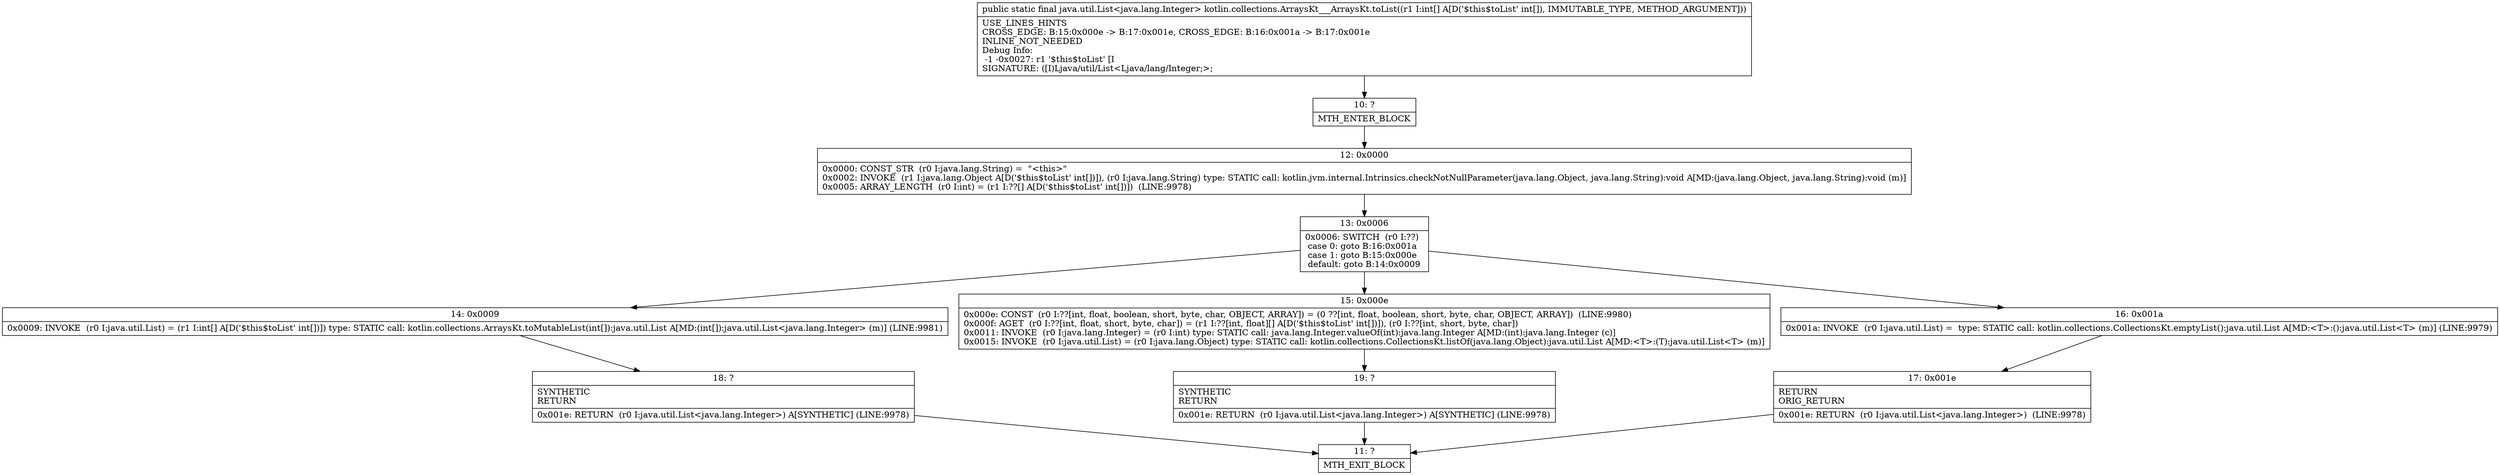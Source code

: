 digraph "CFG forkotlin.collections.ArraysKt___ArraysKt.toList([I)Ljava\/util\/List;" {
Node_10 [shape=record,label="{10\:\ ?|MTH_ENTER_BLOCK\l}"];
Node_12 [shape=record,label="{12\:\ 0x0000|0x0000: CONST_STR  (r0 I:java.lang.String) =  \"\<this\>\" \l0x0002: INVOKE  (r1 I:java.lang.Object A[D('$this$toList' int[])]), (r0 I:java.lang.String) type: STATIC call: kotlin.jvm.internal.Intrinsics.checkNotNullParameter(java.lang.Object, java.lang.String):void A[MD:(java.lang.Object, java.lang.String):void (m)]\l0x0005: ARRAY_LENGTH  (r0 I:int) = (r1 I:??[] A[D('$this$toList' int[])])  (LINE:9978)\l}"];
Node_13 [shape=record,label="{13\:\ 0x0006|0x0006: SWITCH  (r0 I:??)\l case 0: goto B:16:0x001a\l case 1: goto B:15:0x000e\l default: goto B:14:0x0009 \l}"];
Node_14 [shape=record,label="{14\:\ 0x0009|0x0009: INVOKE  (r0 I:java.util.List) = (r1 I:int[] A[D('$this$toList' int[])]) type: STATIC call: kotlin.collections.ArraysKt.toMutableList(int[]):java.util.List A[MD:(int[]):java.util.List\<java.lang.Integer\> (m)] (LINE:9981)\l}"];
Node_18 [shape=record,label="{18\:\ ?|SYNTHETIC\lRETURN\l|0x001e: RETURN  (r0 I:java.util.List\<java.lang.Integer\>) A[SYNTHETIC] (LINE:9978)\l}"];
Node_11 [shape=record,label="{11\:\ ?|MTH_EXIT_BLOCK\l}"];
Node_15 [shape=record,label="{15\:\ 0x000e|0x000e: CONST  (r0 I:??[int, float, boolean, short, byte, char, OBJECT, ARRAY]) = (0 ??[int, float, boolean, short, byte, char, OBJECT, ARRAY])  (LINE:9980)\l0x000f: AGET  (r0 I:??[int, float, short, byte, char]) = (r1 I:??[int, float][] A[D('$this$toList' int[])]), (r0 I:??[int, short, byte, char]) \l0x0011: INVOKE  (r0 I:java.lang.Integer) = (r0 I:int) type: STATIC call: java.lang.Integer.valueOf(int):java.lang.Integer A[MD:(int):java.lang.Integer (c)]\l0x0015: INVOKE  (r0 I:java.util.List) = (r0 I:java.lang.Object) type: STATIC call: kotlin.collections.CollectionsKt.listOf(java.lang.Object):java.util.List A[MD:\<T\>:(T):java.util.List\<T\> (m)]\l}"];
Node_19 [shape=record,label="{19\:\ ?|SYNTHETIC\lRETURN\l|0x001e: RETURN  (r0 I:java.util.List\<java.lang.Integer\>) A[SYNTHETIC] (LINE:9978)\l}"];
Node_16 [shape=record,label="{16\:\ 0x001a|0x001a: INVOKE  (r0 I:java.util.List) =  type: STATIC call: kotlin.collections.CollectionsKt.emptyList():java.util.List A[MD:\<T\>:():java.util.List\<T\> (m)] (LINE:9979)\l}"];
Node_17 [shape=record,label="{17\:\ 0x001e|RETURN\lORIG_RETURN\l|0x001e: RETURN  (r0 I:java.util.List\<java.lang.Integer\>)  (LINE:9978)\l}"];
MethodNode[shape=record,label="{public static final java.util.List\<java.lang.Integer\> kotlin.collections.ArraysKt___ArraysKt.toList((r1 I:int[] A[D('$this$toList' int[]), IMMUTABLE_TYPE, METHOD_ARGUMENT]))  | USE_LINES_HINTS\lCROSS_EDGE: B:15:0x000e \-\> B:17:0x001e, CROSS_EDGE: B:16:0x001a \-\> B:17:0x001e\lINLINE_NOT_NEEDED\lDebug Info:\l  \-1 \-0x0027: r1 '$this$toList' [I\lSIGNATURE: ([I)Ljava\/util\/List\<Ljava\/lang\/Integer;\>;\l}"];
MethodNode -> Node_10;Node_10 -> Node_12;
Node_12 -> Node_13;
Node_13 -> Node_14;
Node_13 -> Node_15;
Node_13 -> Node_16;
Node_14 -> Node_18;
Node_18 -> Node_11;
Node_15 -> Node_19;
Node_19 -> Node_11;
Node_16 -> Node_17;
Node_17 -> Node_11;
}

